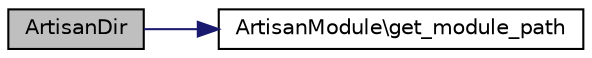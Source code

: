 digraph "ArtisanDir"
{
  edge [fontname="Helvetica",fontsize="10",labelfontname="Helvetica",labelfontsize="10"];
  node [fontname="Helvetica",fontsize="10",shape=record];
  rankdir="LR";
  Node1 [label="ArtisanDir",height=0.2,width=0.4,color="black", fillcolor="grey75", style="filled", fontcolor="black"];
  Node1 -> Node2 [color="midnightblue",fontsize="10",style="solid",fontname="Helvetica"];
  Node2 [label="ArtisanModule\\get_module_path",height=0.2,width=0.4,color="black", fillcolor="white", style="filled",URL="$class_artisan_module.html#a2af6a51538594f2d088ce96a827f3673"];
}
